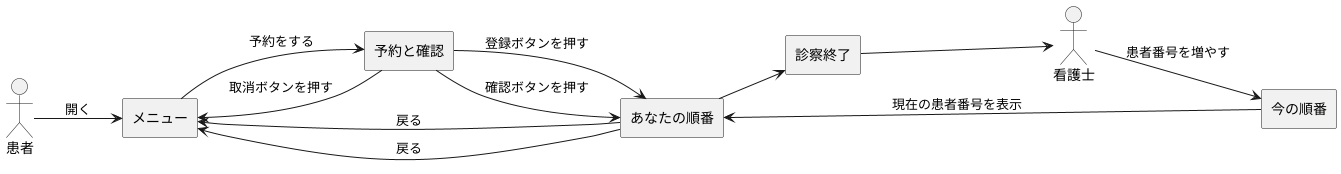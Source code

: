 @startuml 演習6-3ユースケース図
left to right direction
actor 患者
actor 看護士
rectangle "メニュー" as Menu
rectangle "予約と確認" as Reservation
rectangle "あなたの順番" as YourTurn
rectangle "今の順番" as CurrentTurn
rectangle "診察終了" as end
患者 --> Menu : 開く
Menu --> Reservation : 予約をする
Reservation --> YourTurn : 登録ボタンを押す
YourTurn --> Menu : 戻る
Reservation --> YourTurn : 確認ボタンを押す
YourTurn --> Menu : 戻る
Reservation --> Menu : 取消ボタンを押す
CurrentTurn --> YourTurn : 現在の患者番号を表示
YourTurn --> end
end --> 看護士
看護士 --> CurrentTurn : 患者番号を増やす
@endumls